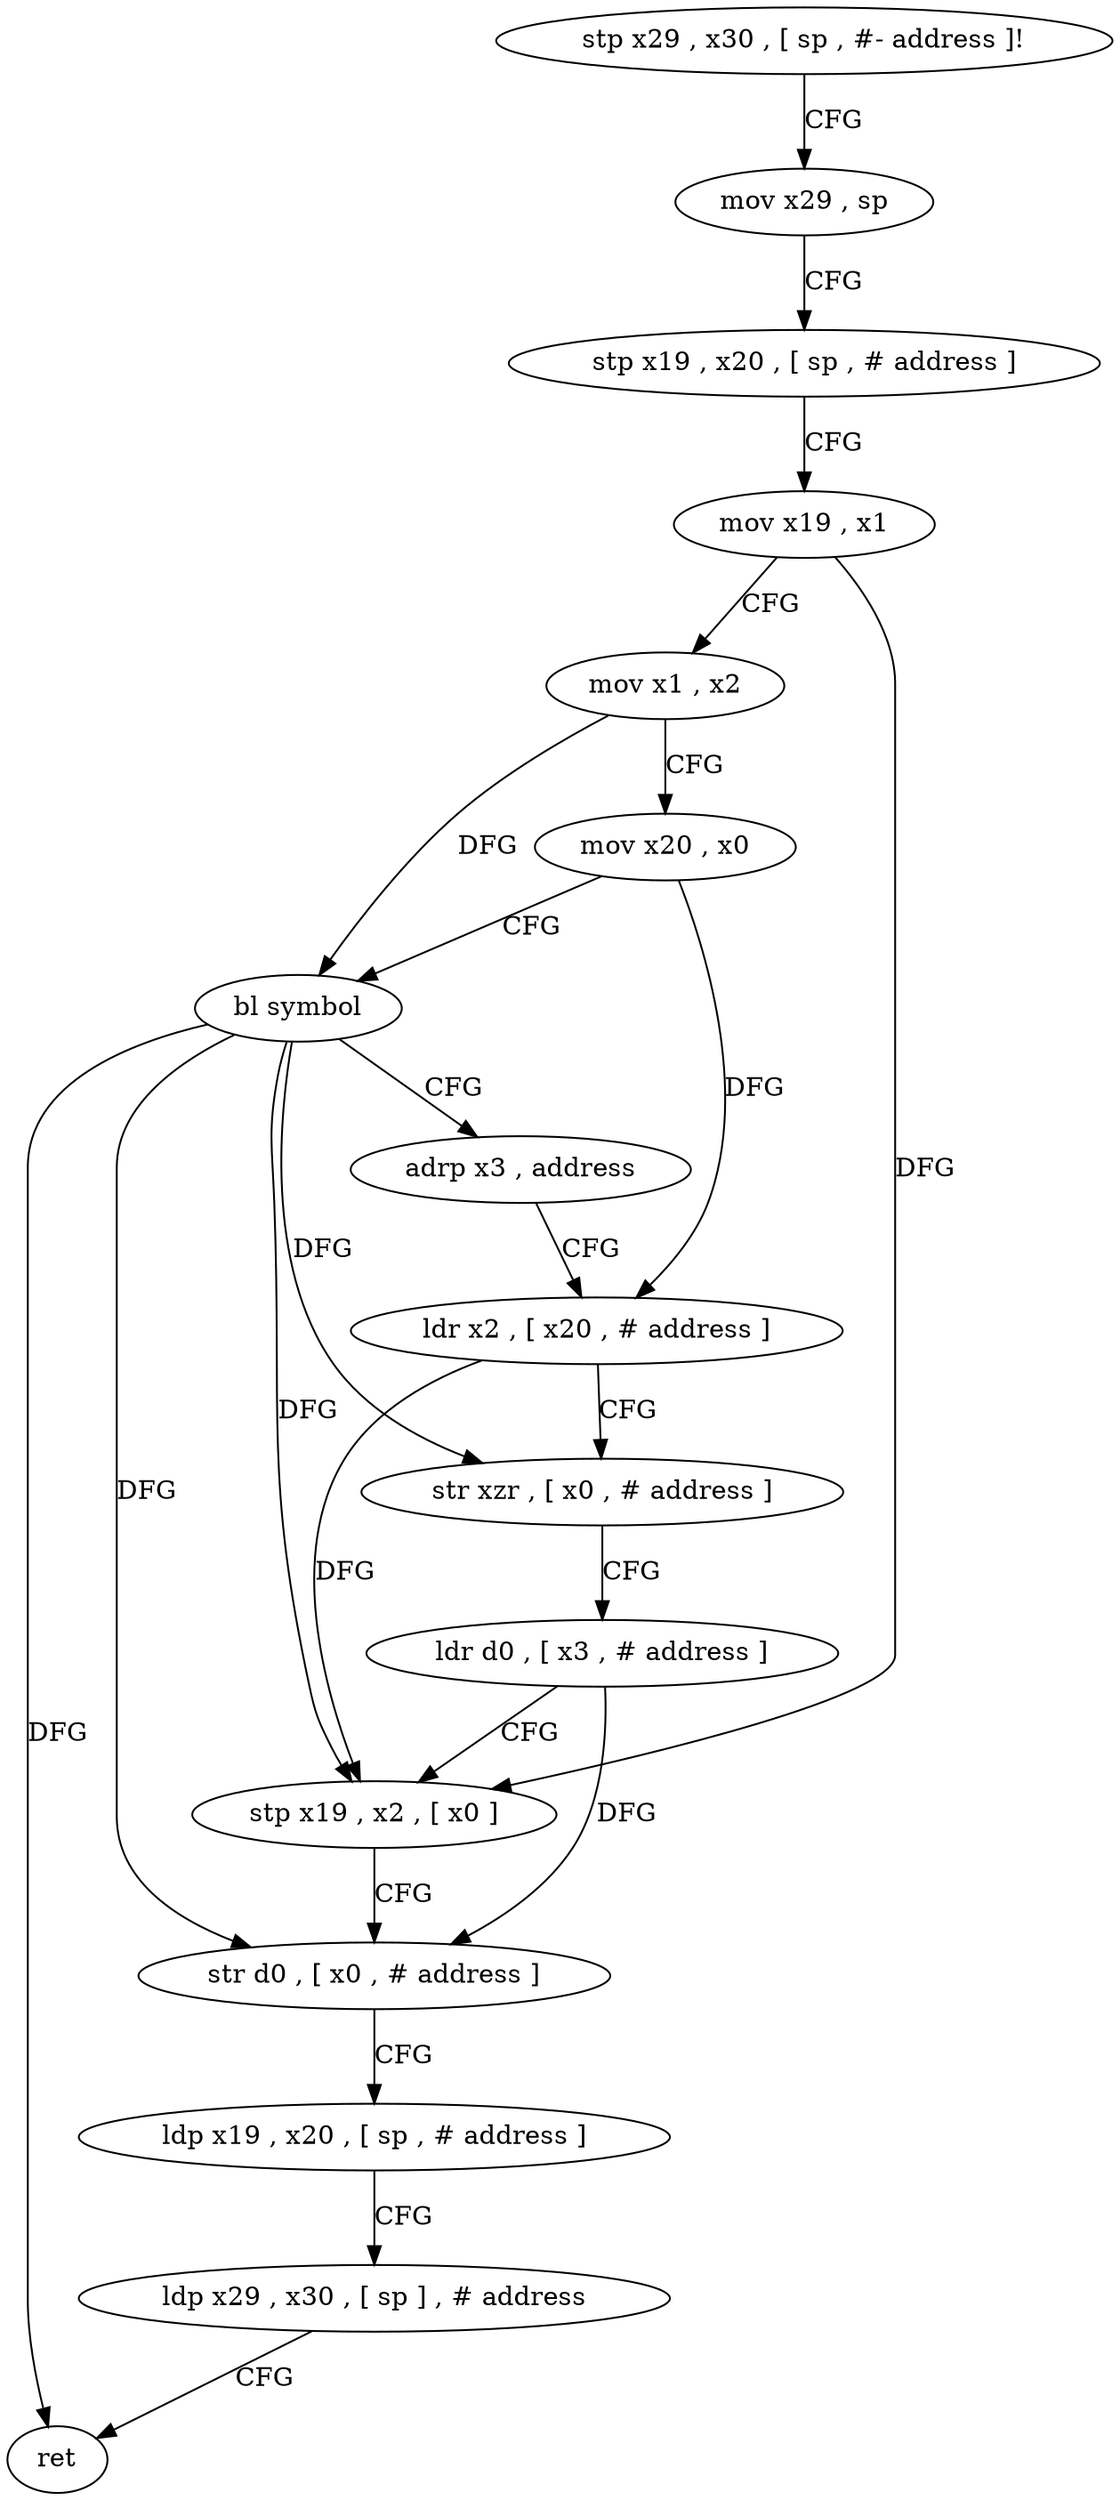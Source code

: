 digraph "func" {
"4242720" [label = "stp x29 , x30 , [ sp , #- address ]!" ]
"4242724" [label = "mov x29 , sp" ]
"4242728" [label = "stp x19 , x20 , [ sp , # address ]" ]
"4242732" [label = "mov x19 , x1" ]
"4242736" [label = "mov x1 , x2" ]
"4242740" [label = "mov x20 , x0" ]
"4242744" [label = "bl symbol" ]
"4242748" [label = "adrp x3 , address" ]
"4242752" [label = "ldr x2 , [ x20 , # address ]" ]
"4242756" [label = "str xzr , [ x0 , # address ]" ]
"4242760" [label = "ldr d0 , [ x3 , # address ]" ]
"4242764" [label = "stp x19 , x2 , [ x0 ]" ]
"4242768" [label = "str d0 , [ x0 , # address ]" ]
"4242772" [label = "ldp x19 , x20 , [ sp , # address ]" ]
"4242776" [label = "ldp x29 , x30 , [ sp ] , # address" ]
"4242780" [label = "ret" ]
"4242720" -> "4242724" [ label = "CFG" ]
"4242724" -> "4242728" [ label = "CFG" ]
"4242728" -> "4242732" [ label = "CFG" ]
"4242732" -> "4242736" [ label = "CFG" ]
"4242732" -> "4242764" [ label = "DFG" ]
"4242736" -> "4242740" [ label = "CFG" ]
"4242736" -> "4242744" [ label = "DFG" ]
"4242740" -> "4242744" [ label = "CFG" ]
"4242740" -> "4242752" [ label = "DFG" ]
"4242744" -> "4242748" [ label = "CFG" ]
"4242744" -> "4242756" [ label = "DFG" ]
"4242744" -> "4242764" [ label = "DFG" ]
"4242744" -> "4242768" [ label = "DFG" ]
"4242744" -> "4242780" [ label = "DFG" ]
"4242748" -> "4242752" [ label = "CFG" ]
"4242752" -> "4242756" [ label = "CFG" ]
"4242752" -> "4242764" [ label = "DFG" ]
"4242756" -> "4242760" [ label = "CFG" ]
"4242760" -> "4242764" [ label = "CFG" ]
"4242760" -> "4242768" [ label = "DFG" ]
"4242764" -> "4242768" [ label = "CFG" ]
"4242768" -> "4242772" [ label = "CFG" ]
"4242772" -> "4242776" [ label = "CFG" ]
"4242776" -> "4242780" [ label = "CFG" ]
}
